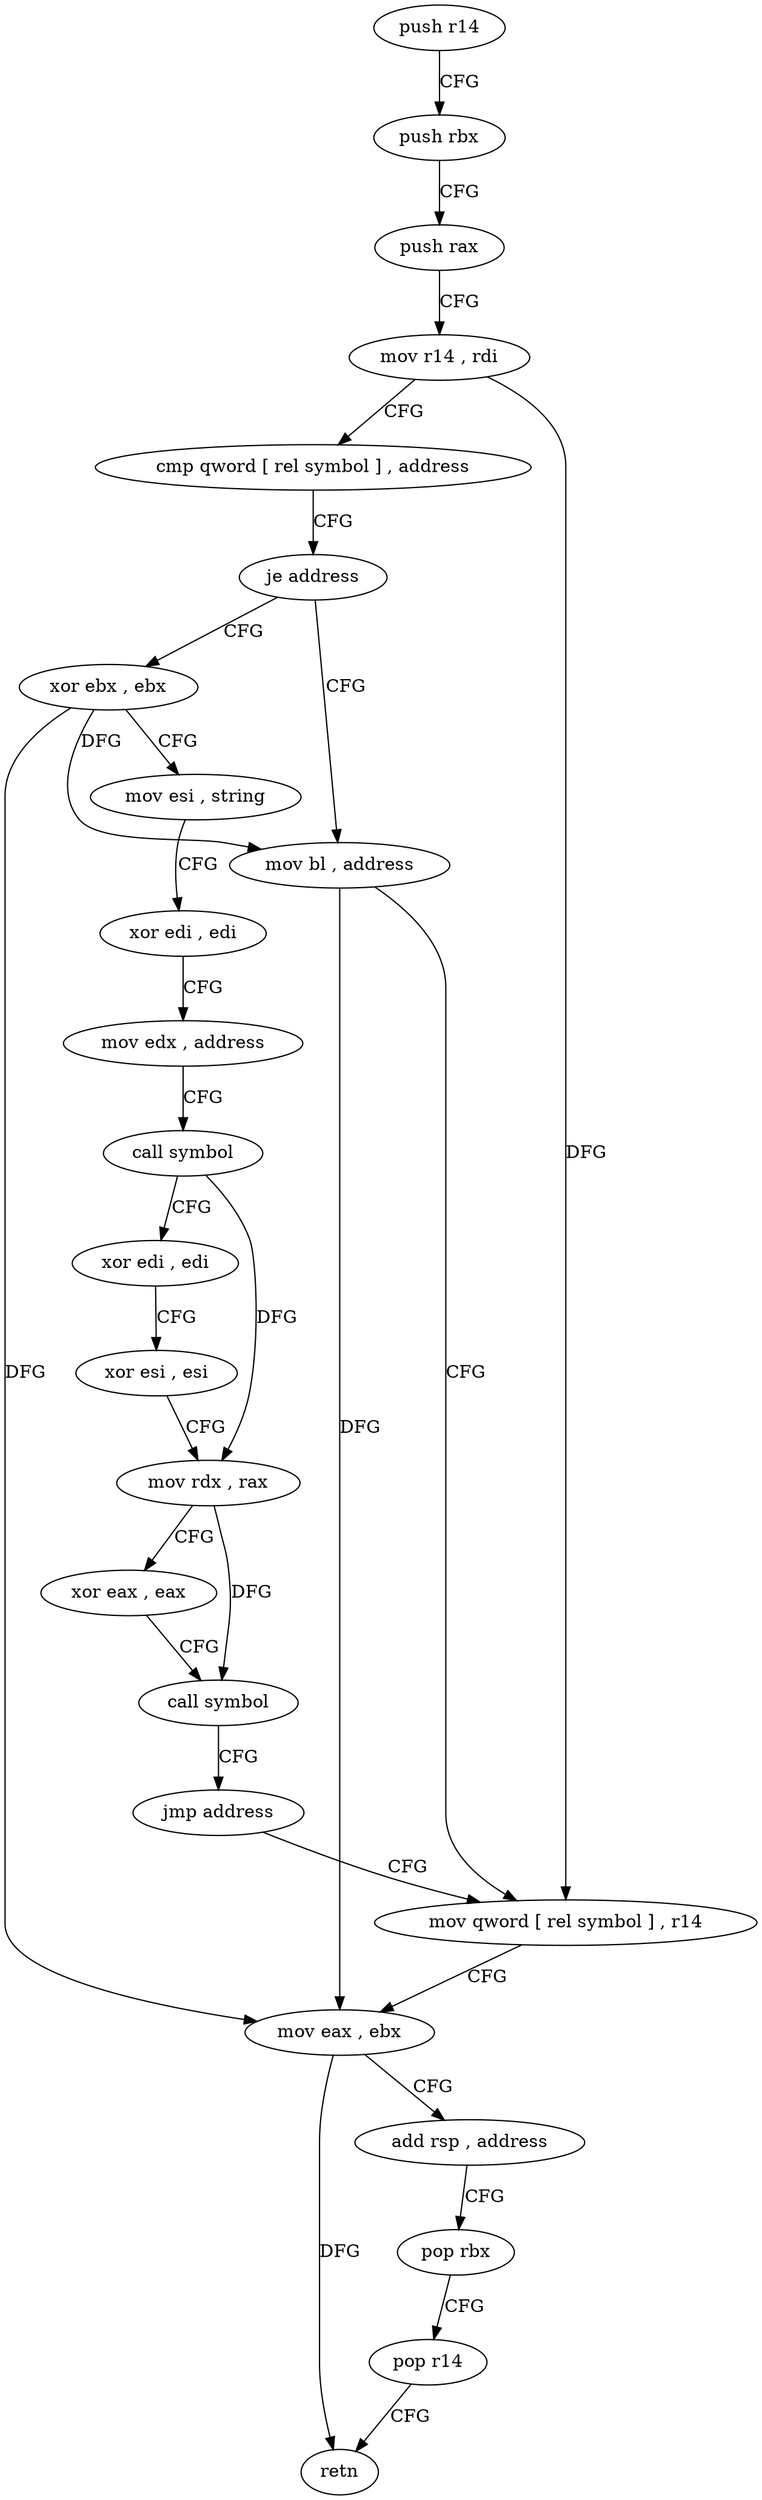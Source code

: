 digraph "func" {
"4202240" [label = "push r14" ]
"4202242" [label = "push rbx" ]
"4202243" [label = "push rax" ]
"4202244" [label = "mov r14 , rdi" ]
"4202247" [label = "cmp qword [ rel symbol ] , address" ]
"4202255" [label = "je address" ]
"4202292" [label = "mov bl , address" ]
"4202257" [label = "xor ebx , ebx" ]
"4202294" [label = "mov qword [ rel symbol ] , r14" ]
"4202259" [label = "mov esi , string" ]
"4202264" [label = "xor edi , edi" ]
"4202266" [label = "mov edx , address" ]
"4202271" [label = "call symbol" ]
"4202276" [label = "xor edi , edi" ]
"4202278" [label = "xor esi , esi" ]
"4202280" [label = "mov rdx , rax" ]
"4202283" [label = "xor eax , eax" ]
"4202285" [label = "call symbol" ]
"4202290" [label = "jmp address" ]
"4202301" [label = "mov eax , ebx" ]
"4202303" [label = "add rsp , address" ]
"4202307" [label = "pop rbx" ]
"4202308" [label = "pop r14" ]
"4202310" [label = "retn" ]
"4202240" -> "4202242" [ label = "CFG" ]
"4202242" -> "4202243" [ label = "CFG" ]
"4202243" -> "4202244" [ label = "CFG" ]
"4202244" -> "4202247" [ label = "CFG" ]
"4202244" -> "4202294" [ label = "DFG" ]
"4202247" -> "4202255" [ label = "CFG" ]
"4202255" -> "4202292" [ label = "CFG" ]
"4202255" -> "4202257" [ label = "CFG" ]
"4202292" -> "4202294" [ label = "CFG" ]
"4202292" -> "4202301" [ label = "DFG" ]
"4202257" -> "4202259" [ label = "CFG" ]
"4202257" -> "4202292" [ label = "DFG" ]
"4202257" -> "4202301" [ label = "DFG" ]
"4202294" -> "4202301" [ label = "CFG" ]
"4202259" -> "4202264" [ label = "CFG" ]
"4202264" -> "4202266" [ label = "CFG" ]
"4202266" -> "4202271" [ label = "CFG" ]
"4202271" -> "4202276" [ label = "CFG" ]
"4202271" -> "4202280" [ label = "DFG" ]
"4202276" -> "4202278" [ label = "CFG" ]
"4202278" -> "4202280" [ label = "CFG" ]
"4202280" -> "4202283" [ label = "CFG" ]
"4202280" -> "4202285" [ label = "DFG" ]
"4202283" -> "4202285" [ label = "CFG" ]
"4202285" -> "4202290" [ label = "CFG" ]
"4202290" -> "4202294" [ label = "CFG" ]
"4202301" -> "4202303" [ label = "CFG" ]
"4202301" -> "4202310" [ label = "DFG" ]
"4202303" -> "4202307" [ label = "CFG" ]
"4202307" -> "4202308" [ label = "CFG" ]
"4202308" -> "4202310" [ label = "CFG" ]
}
